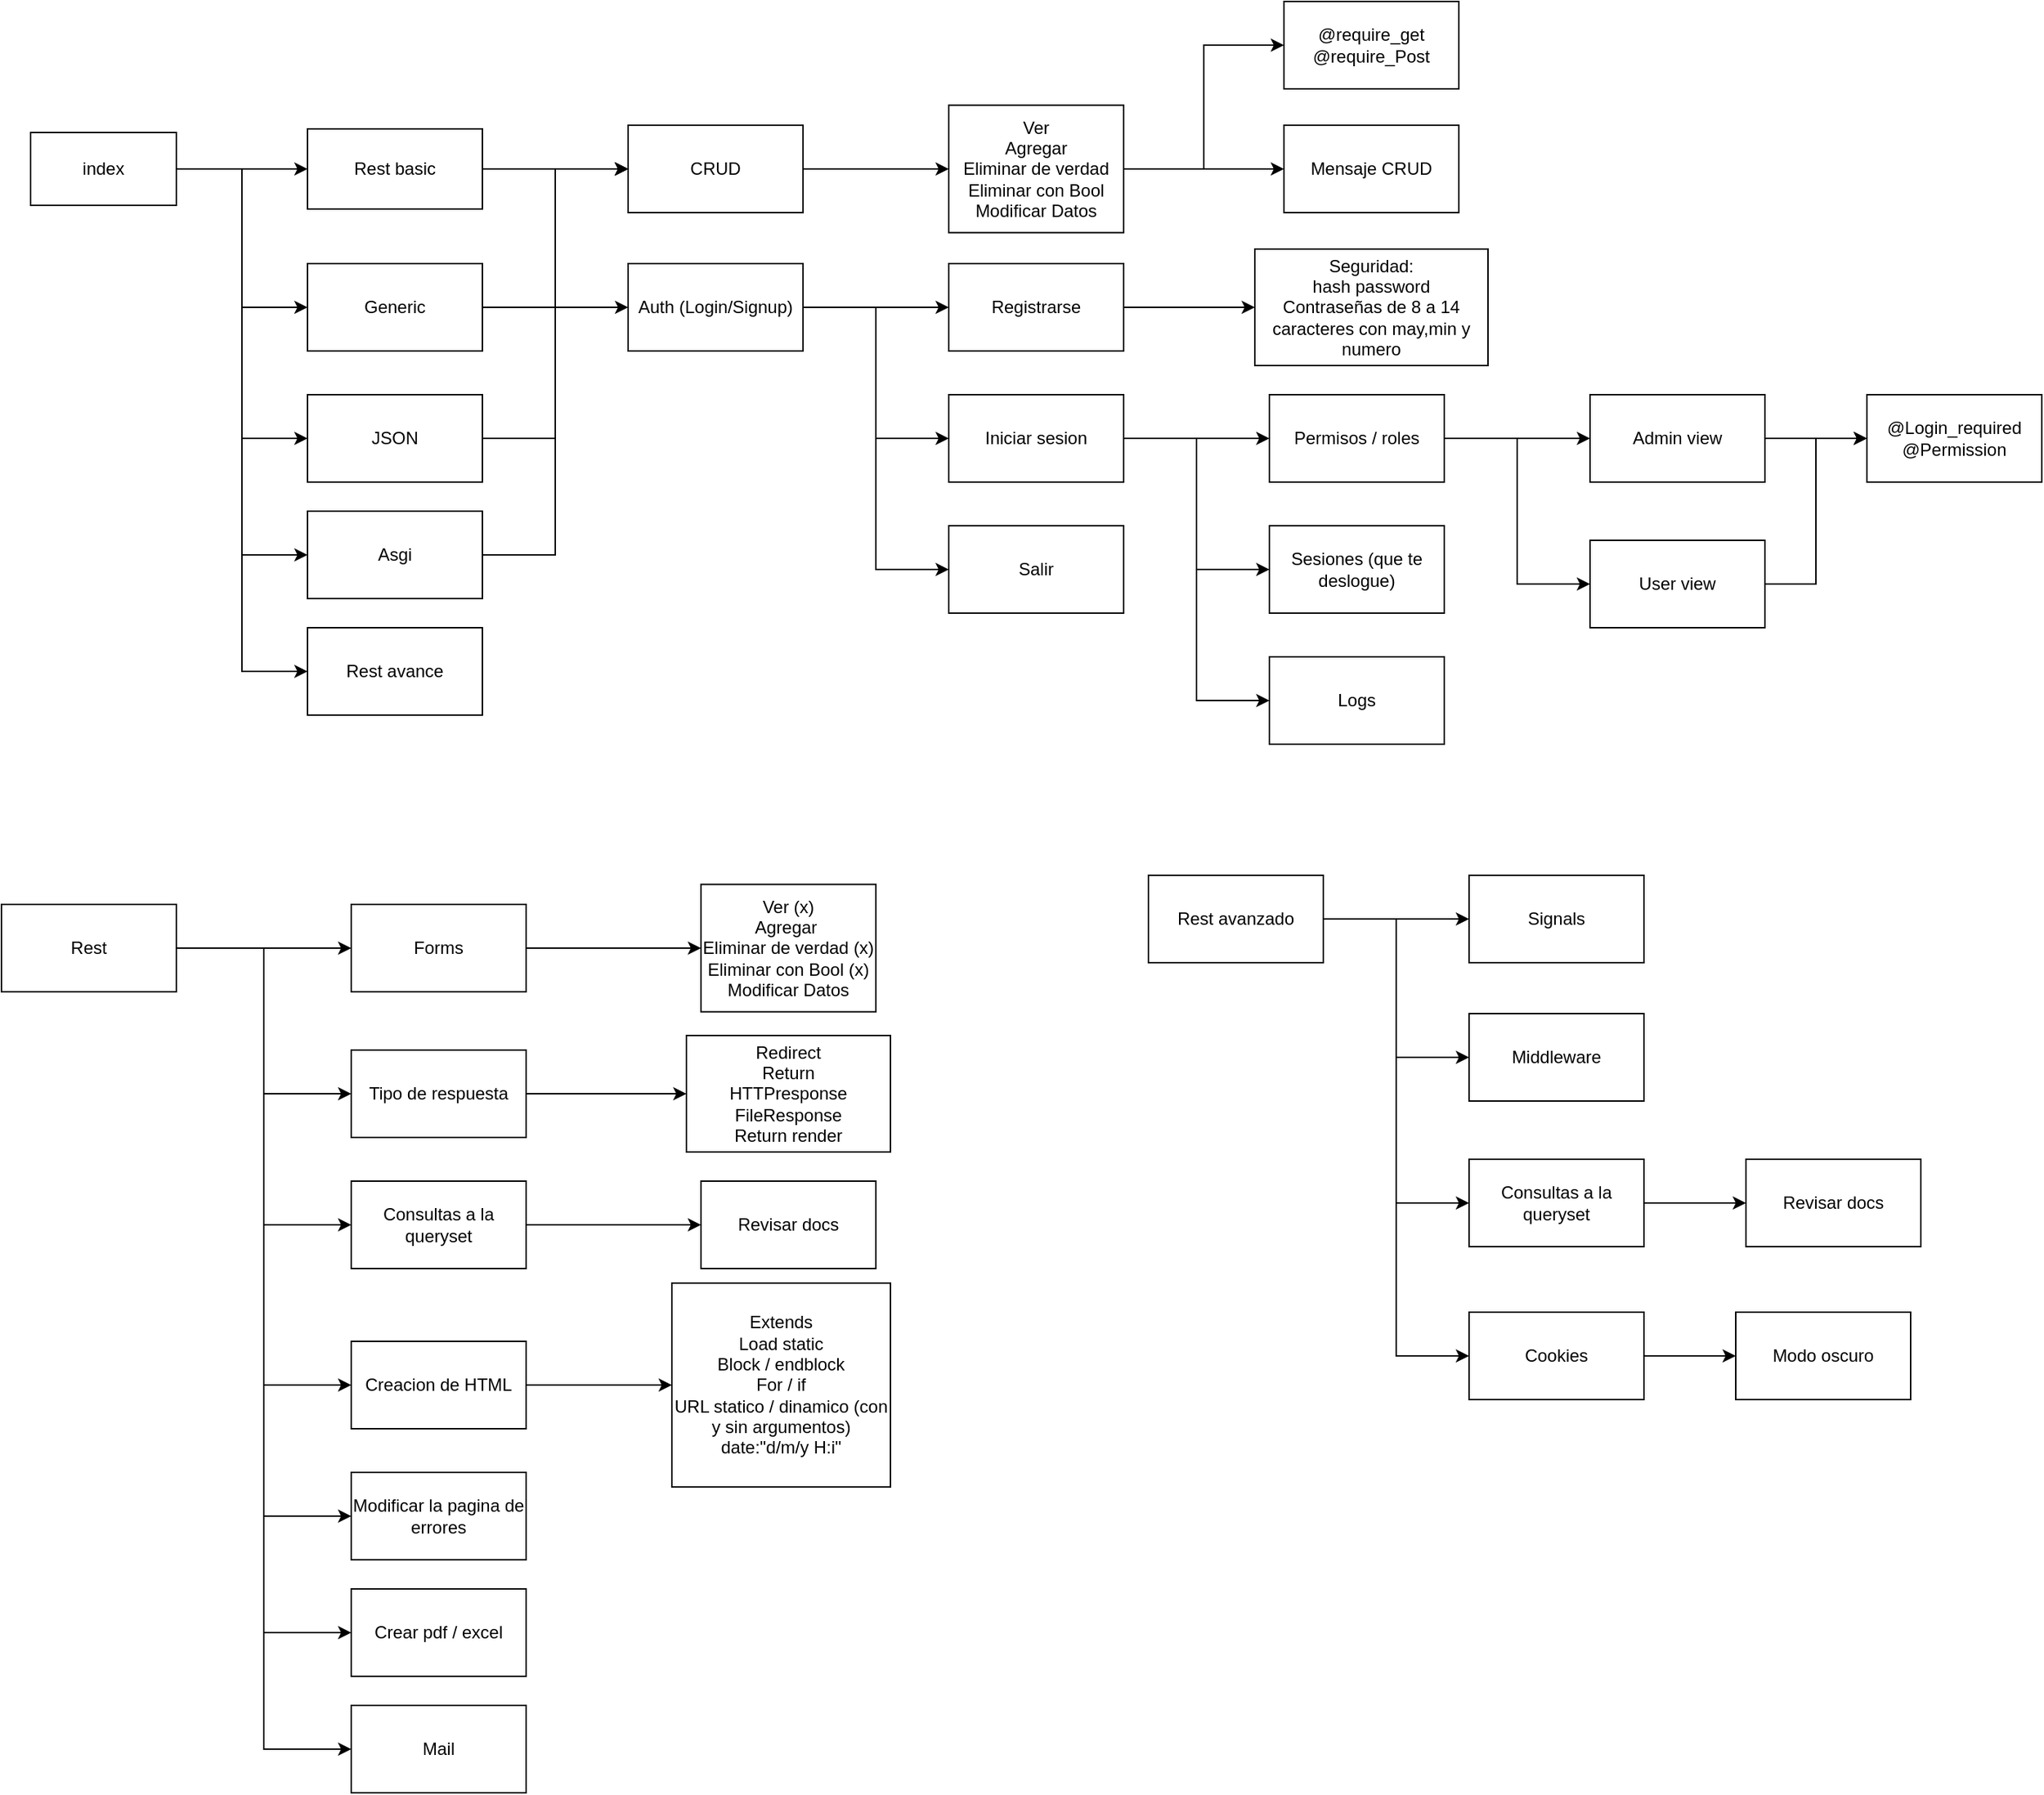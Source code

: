 <mxfile version="27.1.6">
  <diagram name="Página-1" id="XdogzssusFC5_dqC0dND">
    <mxGraphModel dx="1624" dy="756" grid="1" gridSize="10" guides="1" tooltips="1" connect="1" arrows="1" fold="1" page="1" pageScale="1" pageWidth="827" pageHeight="1169" math="0" shadow="0">
      <root>
        <mxCell id="0" />
        <mxCell id="1" parent="0" />
        <mxCell id="y6JAP3Fvf46A6S7Wk_S3-7" style="edgeStyle=orthogonalEdgeStyle;rounded=0;orthogonalLoop=1;jettySize=auto;html=1;exitX=1;exitY=0.5;exitDx=0;exitDy=0;entryX=0;entryY=0.5;entryDx=0;entryDy=0;" parent="1" source="y6JAP3Fvf46A6S7Wk_S3-1" target="y6JAP3Fvf46A6S7Wk_S3-2" edge="1">
          <mxGeometry relative="1" as="geometry" />
        </mxCell>
        <mxCell id="y6JAP3Fvf46A6S7Wk_S3-8" style="edgeStyle=orthogonalEdgeStyle;rounded=0;orthogonalLoop=1;jettySize=auto;html=1;exitX=1;exitY=0.5;exitDx=0;exitDy=0;entryX=0;entryY=0.5;entryDx=0;entryDy=0;" parent="1" source="y6JAP3Fvf46A6S7Wk_S3-1" target="y6JAP3Fvf46A6S7Wk_S3-3" edge="1">
          <mxGeometry relative="1" as="geometry" />
        </mxCell>
        <mxCell id="y6JAP3Fvf46A6S7Wk_S3-9" style="edgeStyle=orthogonalEdgeStyle;rounded=0;orthogonalLoop=1;jettySize=auto;html=1;exitX=1;exitY=0.5;exitDx=0;exitDy=0;entryX=0;entryY=0.5;entryDx=0;entryDy=0;" parent="1" source="y6JAP3Fvf46A6S7Wk_S3-1" target="y6JAP3Fvf46A6S7Wk_S3-4" edge="1">
          <mxGeometry relative="1" as="geometry" />
        </mxCell>
        <mxCell id="y6JAP3Fvf46A6S7Wk_S3-10" style="edgeStyle=orthogonalEdgeStyle;rounded=0;orthogonalLoop=1;jettySize=auto;html=1;exitX=1;exitY=0.5;exitDx=0;exitDy=0;entryX=0;entryY=0.5;entryDx=0;entryDy=0;" parent="1" source="y6JAP3Fvf46A6S7Wk_S3-1" target="y6JAP3Fvf46A6S7Wk_S3-5" edge="1">
          <mxGeometry relative="1" as="geometry" />
        </mxCell>
        <mxCell id="y6JAP3Fvf46A6S7Wk_S3-11" style="edgeStyle=orthogonalEdgeStyle;rounded=0;orthogonalLoop=1;jettySize=auto;html=1;exitX=1;exitY=0.5;exitDx=0;exitDy=0;entryX=0;entryY=0.5;entryDx=0;entryDy=0;" parent="1" source="y6JAP3Fvf46A6S7Wk_S3-1" target="y6JAP3Fvf46A6S7Wk_S3-6" edge="1">
          <mxGeometry relative="1" as="geometry" />
        </mxCell>
        <mxCell id="y6JAP3Fvf46A6S7Wk_S3-1" value="index" style="rounded=0;whiteSpace=wrap;html=1;" parent="1" vertex="1">
          <mxGeometry x="60" y="90" width="100" height="50" as="geometry" />
        </mxCell>
        <mxCell id="y6JAP3Fvf46A6S7Wk_S3-14" style="edgeStyle=orthogonalEdgeStyle;rounded=0;orthogonalLoop=1;jettySize=auto;html=1;exitX=1;exitY=0.5;exitDx=0;exitDy=0;entryX=0;entryY=0.5;entryDx=0;entryDy=0;" parent="1" source="y6JAP3Fvf46A6S7Wk_S3-2" target="y6JAP3Fvf46A6S7Wk_S3-13" edge="1">
          <mxGeometry relative="1" as="geometry" />
        </mxCell>
        <mxCell id="y6JAP3Fvf46A6S7Wk_S3-2" value="Rest basic" style="rounded=0;whiteSpace=wrap;html=1;fillColor=light-dark(#FFFFFF,#7EA6E0);" parent="1" vertex="1">
          <mxGeometry x="250" y="87.5" width="120" height="55" as="geometry" />
        </mxCell>
        <mxCell id="y6JAP3Fvf46A6S7Wk_S3-3" value="Rest avance" style="rounded=0;whiteSpace=wrap;html=1;" parent="1" vertex="1">
          <mxGeometry x="250" y="430" width="120" height="60" as="geometry" />
        </mxCell>
        <mxCell id="y6JAP3Fvf46A6S7Wk_S3-15" style="edgeStyle=orthogonalEdgeStyle;rounded=0;orthogonalLoop=1;jettySize=auto;html=1;exitX=1;exitY=0.5;exitDx=0;exitDy=0;entryX=0;entryY=0.5;entryDx=0;entryDy=0;" parent="1" source="y6JAP3Fvf46A6S7Wk_S3-4" target="y6JAP3Fvf46A6S7Wk_S3-13" edge="1">
          <mxGeometry relative="1" as="geometry" />
        </mxCell>
        <mxCell id="y6JAP3Fvf46A6S7Wk_S3-21" style="edgeStyle=orthogonalEdgeStyle;rounded=0;orthogonalLoop=1;jettySize=auto;html=1;exitX=1;exitY=0.5;exitDx=0;exitDy=0;entryX=0;entryY=0.5;entryDx=0;entryDy=0;" parent="1" source="y6JAP3Fvf46A6S7Wk_S3-4" target="y6JAP3Fvf46A6S7Wk_S3-20" edge="1">
          <mxGeometry relative="1" as="geometry" />
        </mxCell>
        <mxCell id="y6JAP3Fvf46A6S7Wk_S3-4" value="Asgi" style="rounded=0;whiteSpace=wrap;html=1;" parent="1" vertex="1">
          <mxGeometry x="250" y="350" width="120" height="60" as="geometry" />
        </mxCell>
        <mxCell id="y6JAP3Fvf46A6S7Wk_S3-16" style="edgeStyle=orthogonalEdgeStyle;rounded=0;orthogonalLoop=1;jettySize=auto;html=1;exitX=1;exitY=0.5;exitDx=0;exitDy=0;entryX=0;entryY=0.5;entryDx=0;entryDy=0;" parent="1" source="y6JAP3Fvf46A6S7Wk_S3-5" target="y6JAP3Fvf46A6S7Wk_S3-13" edge="1">
          <mxGeometry relative="1" as="geometry" />
        </mxCell>
        <mxCell id="y6JAP3Fvf46A6S7Wk_S3-5" value="JSON" style="rounded=0;whiteSpace=wrap;html=1;" parent="1" vertex="1">
          <mxGeometry x="250" y="270" width="120" height="60" as="geometry" />
        </mxCell>
        <mxCell id="y6JAP3Fvf46A6S7Wk_S3-17" style="edgeStyle=orthogonalEdgeStyle;rounded=0;orthogonalLoop=1;jettySize=auto;html=1;exitX=1;exitY=0.5;exitDx=0;exitDy=0;entryX=0;entryY=0.5;entryDx=0;entryDy=0;" parent="1" source="y6JAP3Fvf46A6S7Wk_S3-6" target="y6JAP3Fvf46A6S7Wk_S3-13" edge="1">
          <mxGeometry relative="1" as="geometry" />
        </mxCell>
        <mxCell id="y6JAP3Fvf46A6S7Wk_S3-6" value="Generic" style="rounded=0;whiteSpace=wrap;html=1;" parent="1" vertex="1">
          <mxGeometry x="250" y="180" width="120" height="60" as="geometry" />
        </mxCell>
        <mxCell id="y6JAP3Fvf46A6S7Wk_S3-19" style="edgeStyle=orthogonalEdgeStyle;rounded=0;orthogonalLoop=1;jettySize=auto;html=1;exitX=1;exitY=0.5;exitDx=0;exitDy=0;entryX=0;entryY=0.5;entryDx=0;entryDy=0;" parent="1" source="y6JAP3Fvf46A6S7Wk_S3-13" target="y6JAP3Fvf46A6S7Wk_S3-18" edge="1">
          <mxGeometry relative="1" as="geometry" />
        </mxCell>
        <mxCell id="y6JAP3Fvf46A6S7Wk_S3-13" value="CRUD" style="rounded=0;whiteSpace=wrap;html=1;fillColor=light-dark(#FFFFFF,#7EA6E0);" parent="1" vertex="1">
          <mxGeometry x="470" y="85" width="120" height="60" as="geometry" />
        </mxCell>
        <mxCell id="y6JAP3Fvf46A6S7Wk_S3-54" style="edgeStyle=orthogonalEdgeStyle;rounded=0;orthogonalLoop=1;jettySize=auto;html=1;exitX=1;exitY=0.5;exitDx=0;exitDy=0;entryX=0;entryY=0.5;entryDx=0;entryDy=0;" parent="1" source="y6JAP3Fvf46A6S7Wk_S3-18" target="y6JAP3Fvf46A6S7Wk_S3-53" edge="1">
          <mxGeometry relative="1" as="geometry" />
        </mxCell>
        <mxCell id="y6JAP3Fvf46A6S7Wk_S3-60" style="edgeStyle=orthogonalEdgeStyle;rounded=0;orthogonalLoop=1;jettySize=auto;html=1;exitX=1;exitY=0.5;exitDx=0;exitDy=0;" parent="1" source="y6JAP3Fvf46A6S7Wk_S3-18" target="y6JAP3Fvf46A6S7Wk_S3-59" edge="1">
          <mxGeometry relative="1" as="geometry" />
        </mxCell>
        <mxCell id="y6JAP3Fvf46A6S7Wk_S3-18" value="Ver&lt;div&gt;Agregar&lt;/div&gt;&lt;div&gt;Eliminar de verdad&lt;/div&gt;&lt;div&gt;Eliminar con Bool&lt;/div&gt;&lt;div&gt;Modificar Datos&lt;/div&gt;" style="rounded=0;whiteSpace=wrap;html=1;fillColor=light-dark(#FFFFFF,#7EA6E0);" parent="1" vertex="1">
          <mxGeometry x="690" y="71.25" width="120" height="87.5" as="geometry" />
        </mxCell>
        <mxCell id="y6JAP3Fvf46A6S7Wk_S3-24" style="edgeStyle=orthogonalEdgeStyle;rounded=0;orthogonalLoop=1;jettySize=auto;html=1;exitX=1;exitY=0.5;exitDx=0;exitDy=0;entryX=0;entryY=0.5;entryDx=0;entryDy=0;" parent="1" source="y6JAP3Fvf46A6S7Wk_S3-20" target="y6JAP3Fvf46A6S7Wk_S3-22" edge="1">
          <mxGeometry relative="1" as="geometry" />
        </mxCell>
        <mxCell id="y6JAP3Fvf46A6S7Wk_S3-25" style="edgeStyle=orthogonalEdgeStyle;rounded=0;orthogonalLoop=1;jettySize=auto;html=1;exitX=1;exitY=0.5;exitDx=0;exitDy=0;entryX=0;entryY=0.5;entryDx=0;entryDy=0;" parent="1" source="y6JAP3Fvf46A6S7Wk_S3-20" target="y6JAP3Fvf46A6S7Wk_S3-23" edge="1">
          <mxGeometry relative="1" as="geometry" />
        </mxCell>
        <mxCell id="y6JAP3Fvf46A6S7Wk_S3-35" style="edgeStyle=orthogonalEdgeStyle;rounded=0;orthogonalLoop=1;jettySize=auto;html=1;exitX=1;exitY=0.5;exitDx=0;exitDy=0;entryX=0;entryY=0.5;entryDx=0;entryDy=0;" parent="1" source="y6JAP3Fvf46A6S7Wk_S3-20" target="y6JAP3Fvf46A6S7Wk_S3-34" edge="1">
          <mxGeometry relative="1" as="geometry" />
        </mxCell>
        <mxCell id="y6JAP3Fvf46A6S7Wk_S3-20" value="Auth (Login/Signup)" style="rounded=0;whiteSpace=wrap;html=1;" parent="1" vertex="1">
          <mxGeometry x="470" y="180" width="120" height="60" as="geometry" />
        </mxCell>
        <mxCell id="y6JAP3Fvf46A6S7Wk_S3-27" style="edgeStyle=orthogonalEdgeStyle;rounded=0;orthogonalLoop=1;jettySize=auto;html=1;exitX=1;exitY=0.5;exitDx=0;exitDy=0;entryX=0;entryY=0.5;entryDx=0;entryDy=0;" parent="1" source="y6JAP3Fvf46A6S7Wk_S3-22" target="y6JAP3Fvf46A6S7Wk_S3-26" edge="1">
          <mxGeometry relative="1" as="geometry" />
        </mxCell>
        <mxCell id="y6JAP3Fvf46A6S7Wk_S3-22" value="Registrarse" style="rounded=0;whiteSpace=wrap;html=1;fillColor=light-dark(#FFFFFF,#7EA6E0);" parent="1" vertex="1">
          <mxGeometry x="690" y="180" width="120" height="60" as="geometry" />
        </mxCell>
        <mxCell id="y6JAP3Fvf46A6S7Wk_S3-31" style="edgeStyle=orthogonalEdgeStyle;rounded=0;orthogonalLoop=1;jettySize=auto;html=1;exitX=1;exitY=0.5;exitDx=0;exitDy=0;" parent="1" source="y6JAP3Fvf46A6S7Wk_S3-23" target="y6JAP3Fvf46A6S7Wk_S3-28" edge="1">
          <mxGeometry relative="1" as="geometry" />
        </mxCell>
        <mxCell id="y6JAP3Fvf46A6S7Wk_S3-32" style="edgeStyle=orthogonalEdgeStyle;rounded=0;orthogonalLoop=1;jettySize=auto;html=1;exitX=1;exitY=0.5;exitDx=0;exitDy=0;entryX=0;entryY=0.5;entryDx=0;entryDy=0;" parent="1" source="y6JAP3Fvf46A6S7Wk_S3-23" target="y6JAP3Fvf46A6S7Wk_S3-29" edge="1">
          <mxGeometry relative="1" as="geometry" />
        </mxCell>
        <mxCell id="y6JAP3Fvf46A6S7Wk_S3-33" style="edgeStyle=orthogonalEdgeStyle;rounded=0;orthogonalLoop=1;jettySize=auto;html=1;exitX=1;exitY=0.5;exitDx=0;exitDy=0;entryX=0;entryY=0.5;entryDx=0;entryDy=0;" parent="1" source="y6JAP3Fvf46A6S7Wk_S3-23" target="y6JAP3Fvf46A6S7Wk_S3-30" edge="1">
          <mxGeometry relative="1" as="geometry" />
        </mxCell>
        <mxCell id="y6JAP3Fvf46A6S7Wk_S3-23" value="Iniciar sesion" style="rounded=0;whiteSpace=wrap;html=1;fillColor=light-dark(#FFFFFF,#7EA6E0);" parent="1" vertex="1">
          <mxGeometry x="690" y="270" width="120" height="60" as="geometry" />
        </mxCell>
        <mxCell id="y6JAP3Fvf46A6S7Wk_S3-26" value="Seguridad:&lt;div&gt;hash password&lt;/div&gt;&lt;div&gt;Contraseñas de 8 a 14 caracteres con may,min y numero&lt;/div&gt;" style="rounded=0;whiteSpace=wrap;html=1;fillColor=light-dark(#FFFFFF,#7EA6E0);" parent="1" vertex="1">
          <mxGeometry x="900" y="170" width="160" height="80" as="geometry" />
        </mxCell>
        <mxCell id="y6JAP3Fvf46A6S7Wk_S3-38" style="edgeStyle=orthogonalEdgeStyle;rounded=0;orthogonalLoop=1;jettySize=auto;html=1;exitX=1;exitY=0.5;exitDx=0;exitDy=0;" parent="1" source="y6JAP3Fvf46A6S7Wk_S3-28" target="y6JAP3Fvf46A6S7Wk_S3-36" edge="1">
          <mxGeometry relative="1" as="geometry" />
        </mxCell>
        <mxCell id="y6JAP3Fvf46A6S7Wk_S3-39" style="edgeStyle=orthogonalEdgeStyle;rounded=0;orthogonalLoop=1;jettySize=auto;html=1;exitX=1;exitY=0.5;exitDx=0;exitDy=0;entryX=0;entryY=0.5;entryDx=0;entryDy=0;" parent="1" source="y6JAP3Fvf46A6S7Wk_S3-28" target="y6JAP3Fvf46A6S7Wk_S3-37" edge="1">
          <mxGeometry relative="1" as="geometry" />
        </mxCell>
        <mxCell id="y6JAP3Fvf46A6S7Wk_S3-28" value="Permisos / roles" style="rounded=0;whiteSpace=wrap;html=1;" parent="1" vertex="1">
          <mxGeometry x="910" y="270" width="120" height="60" as="geometry" />
        </mxCell>
        <mxCell id="y6JAP3Fvf46A6S7Wk_S3-29" value="Sesiones (que te deslogue)" style="rounded=0;whiteSpace=wrap;html=1;" parent="1" vertex="1">
          <mxGeometry x="910" y="360" width="120" height="60" as="geometry" />
        </mxCell>
        <mxCell id="y6JAP3Fvf46A6S7Wk_S3-30" value="Logs" style="rounded=0;whiteSpace=wrap;html=1;" parent="1" vertex="1">
          <mxGeometry x="910" y="450" width="120" height="60" as="geometry" />
        </mxCell>
        <mxCell id="y6JAP3Fvf46A6S7Wk_S3-34" value="Salir" style="rounded=0;whiteSpace=wrap;html=1;fillColor=light-dark(#FFFFFF,#7EA6E0);" parent="1" vertex="1">
          <mxGeometry x="690" y="360" width="120" height="60" as="geometry" />
        </mxCell>
        <mxCell id="y6JAP3Fvf46A6S7Wk_S3-51" style="edgeStyle=orthogonalEdgeStyle;rounded=0;orthogonalLoop=1;jettySize=auto;html=1;exitX=1;exitY=0.5;exitDx=0;exitDy=0;entryX=0;entryY=0.5;entryDx=0;entryDy=0;" parent="1" source="y6JAP3Fvf46A6S7Wk_S3-36" target="y6JAP3Fvf46A6S7Wk_S3-50" edge="1">
          <mxGeometry relative="1" as="geometry" />
        </mxCell>
        <mxCell id="y6JAP3Fvf46A6S7Wk_S3-36" value="Admin view" style="rounded=0;whiteSpace=wrap;html=1;" parent="1" vertex="1">
          <mxGeometry x="1130" y="270" width="120" height="60" as="geometry" />
        </mxCell>
        <mxCell id="y6JAP3Fvf46A6S7Wk_S3-52" style="edgeStyle=orthogonalEdgeStyle;rounded=0;orthogonalLoop=1;jettySize=auto;html=1;exitX=1;exitY=0.5;exitDx=0;exitDy=0;entryX=0;entryY=0.5;entryDx=0;entryDy=0;" parent="1" source="y6JAP3Fvf46A6S7Wk_S3-37" target="y6JAP3Fvf46A6S7Wk_S3-50" edge="1">
          <mxGeometry relative="1" as="geometry" />
        </mxCell>
        <mxCell id="y6JAP3Fvf46A6S7Wk_S3-37" value="User view" style="rounded=0;whiteSpace=wrap;html=1;" parent="1" vertex="1">
          <mxGeometry x="1130" y="370" width="120" height="60" as="geometry" />
        </mxCell>
        <mxCell id="y6JAP3Fvf46A6S7Wk_S3-42" style="edgeStyle=orthogonalEdgeStyle;rounded=0;orthogonalLoop=1;jettySize=auto;html=1;exitX=1;exitY=0.5;exitDx=0;exitDy=0;entryX=0;entryY=0.5;entryDx=0;entryDy=0;" parent="1" source="y6JAP3Fvf46A6S7Wk_S3-40" target="y6JAP3Fvf46A6S7Wk_S3-41" edge="1">
          <mxGeometry relative="1" as="geometry">
            <Array as="points">
              <mxPoint x="220" y="650" />
              <mxPoint x="220" y="750" />
            </Array>
          </mxGeometry>
        </mxCell>
        <mxCell id="y6JAP3Fvf46A6S7Wk_S3-47" style="edgeStyle=orthogonalEdgeStyle;rounded=0;orthogonalLoop=1;jettySize=auto;html=1;exitX=1;exitY=0.5;exitDx=0;exitDy=0;entryX=0;entryY=0.5;entryDx=0;entryDy=0;" parent="1" source="y6JAP3Fvf46A6S7Wk_S3-40" target="y6JAP3Fvf46A6S7Wk_S3-46" edge="1">
          <mxGeometry relative="1" as="geometry" />
        </mxCell>
        <mxCell id="y6JAP3Fvf46A6S7Wk_S3-56" style="edgeStyle=orthogonalEdgeStyle;rounded=0;orthogonalLoop=1;jettySize=auto;html=1;exitX=1;exitY=0.5;exitDx=0;exitDy=0;entryX=0;entryY=0.5;entryDx=0;entryDy=0;" parent="1" source="y6JAP3Fvf46A6S7Wk_S3-40" target="y6JAP3Fvf46A6S7Wk_S3-55" edge="1">
          <mxGeometry relative="1" as="geometry" />
        </mxCell>
        <mxCell id="y6JAP3Fvf46A6S7Wk_S3-66" style="edgeStyle=orthogonalEdgeStyle;rounded=0;orthogonalLoop=1;jettySize=auto;html=1;exitX=1;exitY=0.5;exitDx=0;exitDy=0;entryX=0;entryY=0.5;entryDx=0;entryDy=0;" parent="1" source="y6JAP3Fvf46A6S7Wk_S3-40" target="y6JAP3Fvf46A6S7Wk_S3-65" edge="1">
          <mxGeometry relative="1" as="geometry" />
        </mxCell>
        <mxCell id="y6JAP3Fvf46A6S7Wk_S3-70" style="edgeStyle=orthogonalEdgeStyle;rounded=0;orthogonalLoop=1;jettySize=auto;html=1;exitX=1;exitY=0.5;exitDx=0;exitDy=0;entryX=0;entryY=0.5;entryDx=0;entryDy=0;" parent="1" source="y6JAP3Fvf46A6S7Wk_S3-40" target="y6JAP3Fvf46A6S7Wk_S3-69" edge="1">
          <mxGeometry relative="1" as="geometry" />
        </mxCell>
        <mxCell id="y6JAP3Fvf46A6S7Wk_S3-72" style="edgeStyle=orthogonalEdgeStyle;rounded=0;orthogonalLoop=1;jettySize=auto;html=1;exitX=1;exitY=0.5;exitDx=0;exitDy=0;entryX=0;entryY=0.5;entryDx=0;entryDy=0;" parent="1" source="y6JAP3Fvf46A6S7Wk_S3-40" target="y6JAP3Fvf46A6S7Wk_S3-71" edge="1">
          <mxGeometry relative="1" as="geometry" />
        </mxCell>
        <mxCell id="y6JAP3Fvf46A6S7Wk_S3-40" value="Rest" style="rounded=0;whiteSpace=wrap;html=1;" parent="1" vertex="1">
          <mxGeometry x="40" y="620" width="120" height="60" as="geometry" />
        </mxCell>
        <mxCell id="y6JAP3Fvf46A6S7Wk_S3-44" style="edgeStyle=orthogonalEdgeStyle;rounded=0;orthogonalLoop=1;jettySize=auto;html=1;exitX=1;exitY=0.5;exitDx=0;exitDy=0;entryX=0;entryY=0.5;entryDx=0;entryDy=0;" parent="1" source="y6JAP3Fvf46A6S7Wk_S3-41" target="y6JAP3Fvf46A6S7Wk_S3-43" edge="1">
          <mxGeometry relative="1" as="geometry" />
        </mxCell>
        <mxCell id="y6JAP3Fvf46A6S7Wk_S3-41" value="Tipo de respuesta" style="rounded=0;whiteSpace=wrap;html=1;" parent="1" vertex="1">
          <mxGeometry x="280" y="720" width="120" height="60" as="geometry" />
        </mxCell>
        <mxCell id="y6JAP3Fvf46A6S7Wk_S3-43" value="Redirect&lt;div&gt;Return&lt;/div&gt;&lt;div&gt;HTTPresponse&lt;/div&gt;&lt;div&gt;FileResponse&lt;/div&gt;&lt;div&gt;Return render&lt;/div&gt;" style="rounded=0;whiteSpace=wrap;html=1;" parent="1" vertex="1">
          <mxGeometry x="510" y="710" width="140" height="80" as="geometry" />
        </mxCell>
        <mxCell id="y6JAP3Fvf46A6S7Wk_S3-49" style="edgeStyle=orthogonalEdgeStyle;rounded=0;orthogonalLoop=1;jettySize=auto;html=1;exitX=1;exitY=0.5;exitDx=0;exitDy=0;entryX=0;entryY=0.5;entryDx=0;entryDy=0;" parent="1" source="y6JAP3Fvf46A6S7Wk_S3-46" target="y6JAP3Fvf46A6S7Wk_S3-48" edge="1">
          <mxGeometry relative="1" as="geometry" />
        </mxCell>
        <mxCell id="y6JAP3Fvf46A6S7Wk_S3-46" value="Consultas a la queryset" style="rounded=0;whiteSpace=wrap;html=1;" parent="1" vertex="1">
          <mxGeometry x="280" y="810" width="120" height="60" as="geometry" />
        </mxCell>
        <mxCell id="y6JAP3Fvf46A6S7Wk_S3-48" value="Revisar docs" style="rounded=0;whiteSpace=wrap;html=1;" parent="1" vertex="1">
          <mxGeometry x="520" y="810" width="120" height="60" as="geometry" />
        </mxCell>
        <mxCell id="y6JAP3Fvf46A6S7Wk_S3-50" value="@Login_required&lt;div&gt;@Permission&lt;/div&gt;" style="rounded=0;whiteSpace=wrap;html=1;" parent="1" vertex="1">
          <mxGeometry x="1320" y="270" width="120" height="60" as="geometry" />
        </mxCell>
        <mxCell id="y6JAP3Fvf46A6S7Wk_S3-53" value="@require_get&lt;div&gt;@require_Post&lt;/div&gt;" style="rounded=0;whiteSpace=wrap;html=1;fillColor=light-dark(#FFFFFF,#7EA6E0);" parent="1" vertex="1">
          <mxGeometry x="920" width="120" height="60" as="geometry" />
        </mxCell>
        <mxCell id="y6JAP3Fvf46A6S7Wk_S3-55" value="Modificar la pagina de errores" style="rounded=0;whiteSpace=wrap;html=1;" parent="1" vertex="1">
          <mxGeometry x="280" y="1010" width="120" height="60" as="geometry" />
        </mxCell>
        <mxCell id="y6JAP3Fvf46A6S7Wk_S3-59" value="Mensaje CRUD" style="rounded=0;whiteSpace=wrap;html=1;fillColor=light-dark(#FFFFFF,#7EA6E0);" parent="1" vertex="1">
          <mxGeometry x="920" y="85" width="120" height="60" as="geometry" />
        </mxCell>
        <mxCell id="y6JAP3Fvf46A6S7Wk_S3-61" value="" style="edgeStyle=orthogonalEdgeStyle;rounded=0;orthogonalLoop=1;jettySize=auto;html=1;exitX=1;exitY=0.5;exitDx=0;exitDy=0;entryX=0;entryY=0.5;entryDx=0;entryDy=0;" parent="1" source="y6JAP3Fvf46A6S7Wk_S3-40" target="y6JAP3Fvf46A6S7Wk_S3-62" edge="1">
          <mxGeometry relative="1" as="geometry">
            <mxPoint x="160" y="625" as="sourcePoint" />
            <mxPoint x="280" y="945" as="targetPoint" />
          </mxGeometry>
        </mxCell>
        <mxCell id="y6JAP3Fvf46A6S7Wk_S3-64" style="edgeStyle=orthogonalEdgeStyle;rounded=0;orthogonalLoop=1;jettySize=auto;html=1;exitX=1;exitY=0.5;exitDx=0;exitDy=0;entryX=0;entryY=0.5;entryDx=0;entryDy=0;" parent="1" source="y6JAP3Fvf46A6S7Wk_S3-62" target="y6JAP3Fvf46A6S7Wk_S3-63" edge="1">
          <mxGeometry relative="1" as="geometry" />
        </mxCell>
        <mxCell id="y6JAP3Fvf46A6S7Wk_S3-62" value="Creacion de HTML" style="rounded=0;whiteSpace=wrap;html=1;" parent="1" vertex="1">
          <mxGeometry x="280" y="920" width="120" height="60" as="geometry" />
        </mxCell>
        <mxCell id="y6JAP3Fvf46A6S7Wk_S3-63" value="Extends&lt;div&gt;Load static&lt;/div&gt;&lt;div&gt;Block / endblock&lt;/div&gt;&lt;div&gt;For / if&lt;/div&gt;&lt;div&gt;URL statico / dinamico (con y sin argumentos)&lt;/div&gt;&lt;div&gt;date:&quot;d/m/y H:i&quot;&lt;/div&gt;" style="rounded=0;whiteSpace=wrap;html=1;" parent="1" vertex="1">
          <mxGeometry x="500" y="880" width="150" height="140" as="geometry" />
        </mxCell>
        <mxCell id="tgQKPEdwp89sqKhSuixc-4" style="edgeStyle=orthogonalEdgeStyle;rounded=0;orthogonalLoop=1;jettySize=auto;html=1;exitX=1;exitY=0.5;exitDx=0;exitDy=0;entryX=0;entryY=0.5;entryDx=0;entryDy=0;" parent="1" source="y6JAP3Fvf46A6S7Wk_S3-65" target="tgQKPEdwp89sqKhSuixc-3" edge="1">
          <mxGeometry relative="1" as="geometry" />
        </mxCell>
        <mxCell id="y6JAP3Fvf46A6S7Wk_S3-65" value="Forms" style="rounded=0;whiteSpace=wrap;html=1;fillColor=light-dark(#FFFFFF,#7EA6E0);" parent="1" vertex="1">
          <mxGeometry x="280" y="620" width="120" height="60" as="geometry" />
        </mxCell>
        <mxCell id="y6JAP3Fvf46A6S7Wk_S3-67" value="Signals" style="rounded=0;whiteSpace=wrap;html=1;" parent="1" vertex="1">
          <mxGeometry x="1047" y="600" width="120" height="60" as="geometry" />
        </mxCell>
        <mxCell id="y6JAP3Fvf46A6S7Wk_S3-68" value="Middleware" style="rounded=0;whiteSpace=wrap;html=1;" parent="1" vertex="1">
          <mxGeometry x="1047" y="695" width="120" height="60" as="geometry" />
        </mxCell>
        <mxCell id="y6JAP3Fvf46A6S7Wk_S3-69" value="Mail" style="rounded=0;whiteSpace=wrap;html=1;" parent="1" vertex="1">
          <mxGeometry x="280" y="1170" width="120" height="60" as="geometry" />
        </mxCell>
        <mxCell id="y6JAP3Fvf46A6S7Wk_S3-71" value="Crear pdf / excel" style="rounded=0;whiteSpace=wrap;html=1;" parent="1" vertex="1">
          <mxGeometry x="280" y="1090" width="120" height="60" as="geometry" />
        </mxCell>
        <mxCell id="y6JAP3Fvf46A6S7Wk_S3-75" style="edgeStyle=orthogonalEdgeStyle;rounded=0;orthogonalLoop=1;jettySize=auto;html=1;exitX=1;exitY=0.5;exitDx=0;exitDy=0;entryX=0;entryY=0.5;entryDx=0;entryDy=0;" parent="1" source="y6JAP3Fvf46A6S7Wk_S3-74" target="y6JAP3Fvf46A6S7Wk_S3-67" edge="1">
          <mxGeometry relative="1" as="geometry" />
        </mxCell>
        <mxCell id="y6JAP3Fvf46A6S7Wk_S3-76" style="edgeStyle=orthogonalEdgeStyle;rounded=0;orthogonalLoop=1;jettySize=auto;html=1;exitX=1;exitY=0.5;exitDx=0;exitDy=0;entryX=0;entryY=0.5;entryDx=0;entryDy=0;" parent="1" source="y6JAP3Fvf46A6S7Wk_S3-74" target="y6JAP3Fvf46A6S7Wk_S3-68" edge="1">
          <mxGeometry relative="1" as="geometry" />
        </mxCell>
        <mxCell id="y6JAP3Fvf46A6S7Wk_S3-78" style="edgeStyle=orthogonalEdgeStyle;rounded=0;orthogonalLoop=1;jettySize=auto;html=1;exitX=1;exitY=0.5;exitDx=0;exitDy=0;entryX=0;entryY=0.5;entryDx=0;entryDy=0;" parent="1" source="y6JAP3Fvf46A6S7Wk_S3-74" target="y6JAP3Fvf46A6S7Wk_S3-77" edge="1">
          <mxGeometry relative="1" as="geometry" />
        </mxCell>
        <mxCell id="y6JAP3Fvf46A6S7Wk_S3-82" style="edgeStyle=orthogonalEdgeStyle;rounded=0;orthogonalLoop=1;jettySize=auto;html=1;exitX=1;exitY=0.5;exitDx=0;exitDy=0;entryX=0;entryY=0.5;entryDx=0;entryDy=0;" parent="1" source="y6JAP3Fvf46A6S7Wk_S3-74" target="y6JAP3Fvf46A6S7Wk_S3-81" edge="1">
          <mxGeometry relative="1" as="geometry" />
        </mxCell>
        <mxCell id="y6JAP3Fvf46A6S7Wk_S3-74" value="Rest avanzado" style="rounded=0;whiteSpace=wrap;html=1;" parent="1" vertex="1">
          <mxGeometry x="827" y="600" width="120" height="60" as="geometry" />
        </mxCell>
        <mxCell id="y6JAP3Fvf46A6S7Wk_S3-80" style="edgeStyle=orthogonalEdgeStyle;rounded=0;orthogonalLoop=1;jettySize=auto;html=1;exitX=1;exitY=0.5;exitDx=0;exitDy=0;entryX=0;entryY=0.5;entryDx=0;entryDy=0;" parent="1" source="y6JAP3Fvf46A6S7Wk_S3-77" target="y6JAP3Fvf46A6S7Wk_S3-79" edge="1">
          <mxGeometry relative="1" as="geometry" />
        </mxCell>
        <mxCell id="y6JAP3Fvf46A6S7Wk_S3-77" value="Consultas a la queryset" style="rounded=0;whiteSpace=wrap;html=1;" parent="1" vertex="1">
          <mxGeometry x="1047" y="795" width="120" height="60" as="geometry" />
        </mxCell>
        <mxCell id="y6JAP3Fvf46A6S7Wk_S3-79" value="Revisar docs" style="rounded=0;whiteSpace=wrap;html=1;" parent="1" vertex="1">
          <mxGeometry x="1237" y="795" width="120" height="60" as="geometry" />
        </mxCell>
        <mxCell id="y6JAP3Fvf46A6S7Wk_S3-84" style="edgeStyle=orthogonalEdgeStyle;rounded=0;orthogonalLoop=1;jettySize=auto;html=1;exitX=1;exitY=0.5;exitDx=0;exitDy=0;" parent="1" source="y6JAP3Fvf46A6S7Wk_S3-81" target="y6JAP3Fvf46A6S7Wk_S3-83" edge="1">
          <mxGeometry relative="1" as="geometry" />
        </mxCell>
        <mxCell id="y6JAP3Fvf46A6S7Wk_S3-81" value="Cookies" style="rounded=0;whiteSpace=wrap;html=1;" parent="1" vertex="1">
          <mxGeometry x="1047" y="900" width="120" height="60" as="geometry" />
        </mxCell>
        <mxCell id="y6JAP3Fvf46A6S7Wk_S3-83" value="Modo oscuro" style="rounded=0;whiteSpace=wrap;html=1;" parent="1" vertex="1">
          <mxGeometry x="1230" y="900" width="120" height="60" as="geometry" />
        </mxCell>
        <mxCell id="tgQKPEdwp89sqKhSuixc-3" value="Ver (x)&lt;div&gt;Agregar&amp;nbsp;&lt;/div&gt;&lt;div&gt;Eliminar de verdad&amp;nbsp;&lt;span style=&quot;background-color: transparent; color: light-dark(rgb(0, 0, 0), rgb(255, 255, 255));&quot;&gt;(x)&lt;/span&gt;&lt;/div&gt;&lt;div&gt;Eliminar con Bool (x)&lt;/div&gt;&lt;div&gt;Modificar Datos&lt;/div&gt;" style="rounded=0;whiteSpace=wrap;html=1;strokeColor=light-dark(#000000,#9AC7BF);fillColor=light-dark(#FFFFFF,#9AC7BF);" parent="1" vertex="1">
          <mxGeometry x="520" y="606.25" width="120" height="87.5" as="geometry" />
        </mxCell>
      </root>
    </mxGraphModel>
  </diagram>
</mxfile>
